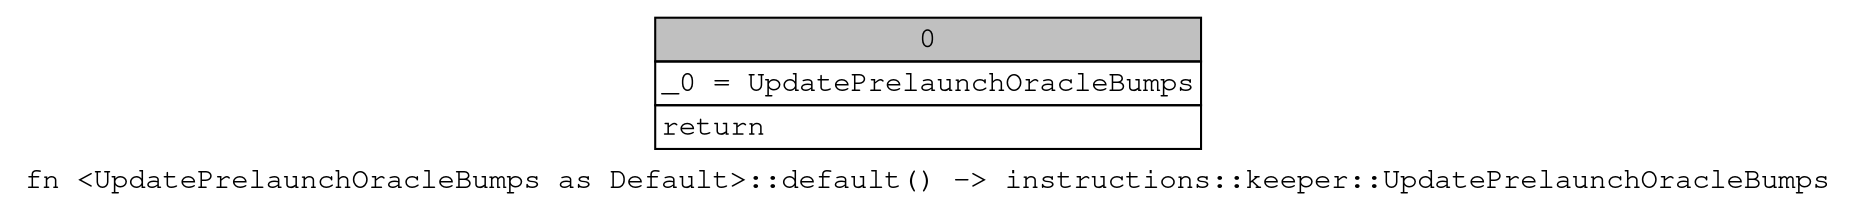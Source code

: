 digraph Mir_0_11180 {
    graph [fontname="Courier, monospace"];
    node [fontname="Courier, monospace"];
    edge [fontname="Courier, monospace"];
    label=<fn &lt;UpdatePrelaunchOracleBumps as Default&gt;::default() -&gt; instructions::keeper::UpdatePrelaunchOracleBumps<br align="left"/>>;
    bb0__0_11180 [shape="none", label=<<table border="0" cellborder="1" cellspacing="0"><tr><td bgcolor="gray" align="center" colspan="1">0</td></tr><tr><td align="left" balign="left">_0 = UpdatePrelaunchOracleBumps<br/></td></tr><tr><td align="left">return</td></tr></table>>];
}
